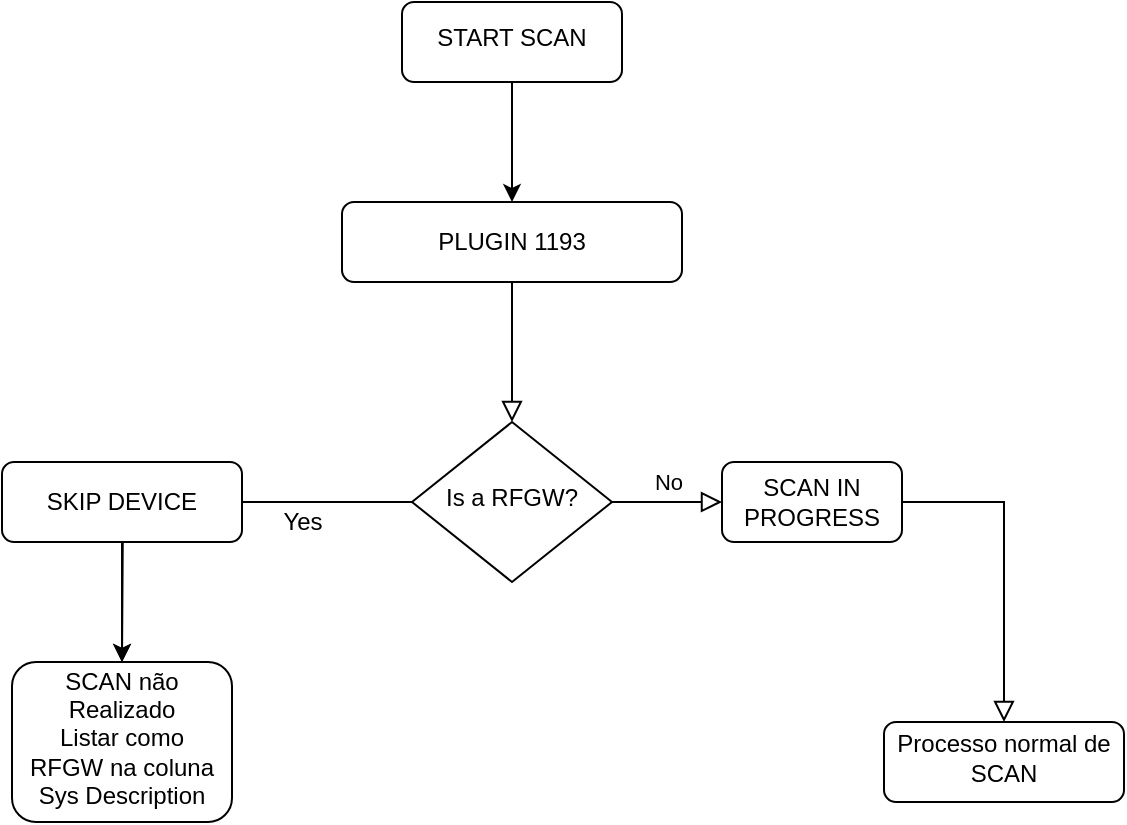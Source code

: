 <mxfile version="21.2.2" type="github">
  <diagram id="B21st1OlzCJdoa5PMOJx" name="Page-1">
    <mxGraphModel dx="954" dy="574" grid="0" gridSize="10" guides="1" tooltips="1" connect="1" arrows="1" fold="1" page="1" pageScale="1" pageWidth="827" pageHeight="1169" math="0" shadow="0">
      <root>
        <mxCell id="0" />
        <mxCell id="1" parent="0" />
        <mxCell id="cw7cUYF7PTUHX6fckklQ-1" value="" style="rounded=0;html=1;jettySize=auto;orthogonalLoop=1;fontSize=11;endArrow=block;endFill=0;endSize=8;strokeWidth=1;shadow=0;labelBackgroundColor=none;edgeStyle=orthogonalEdgeStyle;" edge="1" parent="1" source="cw7cUYF7PTUHX6fckklQ-2" target="cw7cUYF7PTUHX6fckklQ-4">
          <mxGeometry relative="1" as="geometry" />
        </mxCell>
        <mxCell id="cw7cUYF7PTUHX6fckklQ-2" value="PLUGIN 1193" style="rounded=1;whiteSpace=wrap;html=1;fontSize=12;glass=0;strokeWidth=1;shadow=0;" vertex="1" parent="1">
          <mxGeometry x="289" y="130" width="170" height="40" as="geometry" />
        </mxCell>
        <mxCell id="cw7cUYF7PTUHX6fckklQ-3" value="" style="edgeStyle=orthogonalEdgeStyle;rounded=0;orthogonalLoop=1;jettySize=auto;html=1;" edge="1" parent="1" source="cw7cUYF7PTUHX6fckklQ-4">
          <mxGeometry relative="1" as="geometry">
            <mxPoint x="179" y="360" as="targetPoint" />
          </mxGeometry>
        </mxCell>
        <mxCell id="cw7cUYF7PTUHX6fckklQ-4" value="Is a RFGW?" style="rhombus;whiteSpace=wrap;html=1;shadow=0;fontFamily=Helvetica;fontSize=12;align=center;strokeWidth=1;spacing=6;spacingTop=-4;" vertex="1" parent="1">
          <mxGeometry x="324" y="240" width="100" height="80" as="geometry" />
        </mxCell>
        <mxCell id="cw7cUYF7PTUHX6fckklQ-5" value="" style="edgeStyle=orthogonalEdgeStyle;rounded=0;orthogonalLoop=1;jettySize=auto;html=1;" edge="1" parent="1" source="cw7cUYF7PTUHX6fckklQ-6">
          <mxGeometry relative="1" as="geometry">
            <mxPoint x="179" y="360" as="targetPoint" />
          </mxGeometry>
        </mxCell>
        <mxCell id="cw7cUYF7PTUHX6fckklQ-6" value="SKIP DEVICE" style="rounded=1;whiteSpace=wrap;html=1;fontSize=12;glass=0;strokeWidth=1;shadow=0;" vertex="1" parent="1">
          <mxGeometry x="119" y="260" width="120" height="40" as="geometry" />
        </mxCell>
        <mxCell id="cw7cUYF7PTUHX6fckklQ-7" value="SCAN IN PROGRESS" style="rounded=1;whiteSpace=wrap;html=1;fontSize=12;glass=0;strokeWidth=1;shadow=0;" vertex="1" parent="1">
          <mxGeometry x="479" y="260" width="90" height="40" as="geometry" />
        </mxCell>
        <mxCell id="cw7cUYF7PTUHX6fckklQ-8" value="No" style="edgeStyle=orthogonalEdgeStyle;rounded=0;html=1;jettySize=auto;orthogonalLoop=1;fontSize=11;endArrow=block;endFill=0;endSize=8;strokeWidth=1;shadow=0;labelBackgroundColor=none;exitX=1;exitY=0.5;exitDx=0;exitDy=0;" edge="1" parent="1" source="cw7cUYF7PTUHX6fckklQ-4" target="cw7cUYF7PTUHX6fckklQ-7">
          <mxGeometry y="10" relative="1" as="geometry">
            <mxPoint as="offset" />
            <mxPoint x="299" y="290" as="sourcePoint" />
            <mxPoint x="219" y="290" as="targetPoint" />
          </mxGeometry>
        </mxCell>
        <mxCell id="cw7cUYF7PTUHX6fckklQ-12" value="&lt;div&gt;SCAN não Realizado&lt;/div&gt;&lt;div&gt;Listar como RFGW na coluna Sys Description&lt;br&gt;&lt;/div&gt;" style="rounded=1;whiteSpace=wrap;html=1;shadow=0;strokeWidth=1;spacing=6;spacingTop=-4;" vertex="1" parent="1">
          <mxGeometry x="124" y="360" width="110" height="80" as="geometry" />
        </mxCell>
        <mxCell id="cw7cUYF7PTUHX6fckklQ-18" value="Yes" style="text;html=1;align=center;verticalAlign=middle;resizable=0;points=[];autosize=1;strokeColor=none;fillColor=none;" vertex="1" parent="1">
          <mxGeometry x="249" y="275" width="40" height="30" as="geometry" />
        </mxCell>
        <mxCell id="cw7cUYF7PTUHX6fckklQ-19" value="" style="edgeStyle=orthogonalEdgeStyle;rounded=0;html=1;jettySize=auto;orthogonalLoop=1;fontSize=11;endArrow=block;endFill=0;endSize=8;strokeWidth=1;shadow=0;labelBackgroundColor=none;entryX=0.5;entryY=0;entryDx=0;entryDy=0;exitX=1;exitY=0.5;exitDx=0;exitDy=0;" edge="1" parent="1" source="cw7cUYF7PTUHX6fckklQ-7" target="cw7cUYF7PTUHX6fckklQ-20">
          <mxGeometry y="10" relative="1" as="geometry">
            <mxPoint as="offset" />
            <mxPoint x="539" y="280" as="sourcePoint" />
            <mxPoint x="609" y="375" as="targetPoint" />
          </mxGeometry>
        </mxCell>
        <mxCell id="cw7cUYF7PTUHX6fckklQ-20" value="Processo normal de SCAN" style="rounded=1;whiteSpace=wrap;html=1;shadow=0;strokeWidth=1;spacing=6;spacingTop=-4;" vertex="1" parent="1">
          <mxGeometry x="560" y="390" width="120" height="40" as="geometry" />
        </mxCell>
        <mxCell id="cw7cUYF7PTUHX6fckklQ-25" value="" style="edgeStyle=orthogonalEdgeStyle;rounded=0;orthogonalLoop=1;jettySize=auto;html=1;" edge="1" parent="1" source="cw7cUYF7PTUHX6fckklQ-24" target="cw7cUYF7PTUHX6fckklQ-2">
          <mxGeometry relative="1" as="geometry" />
        </mxCell>
        <mxCell id="cw7cUYF7PTUHX6fckklQ-24" value="START SCAN" style="rounded=1;whiteSpace=wrap;html=1;shadow=0;strokeWidth=1;spacing=6;spacingTop=-4;" vertex="1" parent="1">
          <mxGeometry x="319" y="30" width="110" height="40" as="geometry" />
        </mxCell>
      </root>
    </mxGraphModel>
  </diagram>
</mxfile>
